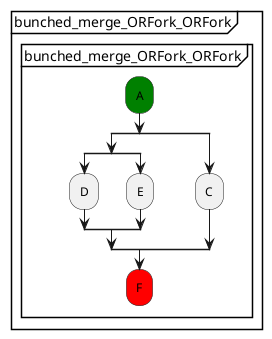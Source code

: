 @startuml
partition "bunched_merge_ORFork_ORFork" {
    group "bunched_merge_ORFork_ORFork"
        #green:A;
        split
            split
                :D;
            split again
                :E;
            end split
        split again
            :C;
        end split
        #red:F;
    end group
}
@enduml